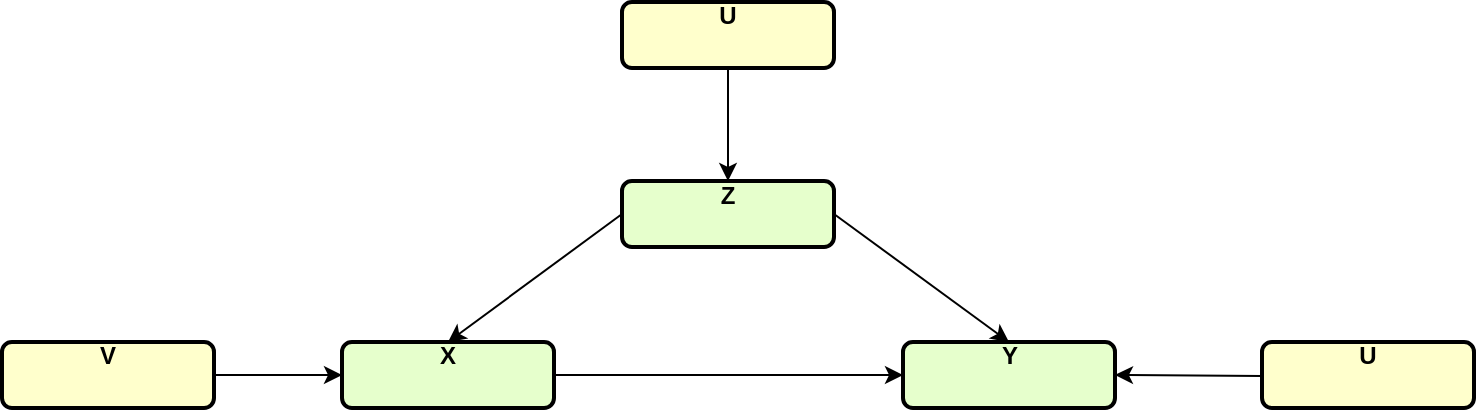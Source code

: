 <mxfile version="12.9.13" type="device"><diagram name="Page-1" id="c7558073-3199-34d8-9f00-42111426c3f3"><mxGraphModel dx="992" dy="740" grid="1" gridSize="10" guides="1" tooltips="1" connect="1" arrows="1" fold="1" page="1" pageScale="1" pageWidth="826" pageHeight="1169" background="#ffffff" math="0" shadow="0"><root><mxCell id="0"/><mxCell id="1" parent="0"/><mxCell id="2" value="&lt;div&gt;X&lt;/div&gt;" style="verticalAlign=middle;align=center;overflow=fill;fontSize=12;fontFamily=Helvetica;html=1;rounded=1;fontStyle=1;strokeWidth=2;fillColor=#E6FFCC;gradientColor=none;" parent="1" vertex="1"><mxGeometry x="220" y="360" width="106" height="33" as="geometry"/></mxCell><mxCell id="qkZqZrROlDGyO82E6Gys-96" value="Z" style="verticalAlign=middle;align=center;overflow=fill;fontSize=12;fontFamily=Helvetica;html=1;rounded=1;fontStyle=1;strokeWidth=2;fillColor=#E6FFCC;gradientColor=none;" parent="1" vertex="1"><mxGeometry x="360" y="279.5" width="106" height="33" as="geometry"/></mxCell><mxCell id="qkZqZrROlDGyO82E6Gys-99" value="&lt;div&gt;Y&lt;/div&gt;" style="verticalAlign=middle;align=center;overflow=fill;fontSize=12;fontFamily=Helvetica;html=1;rounded=1;fontStyle=1;strokeWidth=2;fillColor=#E6FFCC;gradientColor=none;" parent="1" vertex="1"><mxGeometry x="500.5" y="360" width="106" height="33" as="geometry"/></mxCell><mxCell id="qkZqZrROlDGyO82E6Gys-106" value="" style="endArrow=classic;html=1;exitX=1;exitY=0.5;exitDx=0;exitDy=0;entryX=0;entryY=0.5;entryDx=0;entryDy=0;" parent="1" source="2" target="qkZqZrROlDGyO82E6Gys-99" edge="1"><mxGeometry width="50" height="50" relative="1" as="geometry"><mxPoint x="262.5" y="470" as="sourcePoint"/><mxPoint x="432.5" y="400" as="targetPoint"/></mxGeometry></mxCell><mxCell id="qkZqZrROlDGyO82E6Gys-110" value="" style="endArrow=classic;html=1;exitX=1;exitY=0.5;exitDx=0;exitDy=0;entryX=0.5;entryY=0;entryDx=0;entryDy=0;" parent="1" source="qkZqZrROlDGyO82E6Gys-96" target="qkZqZrROlDGyO82E6Gys-99" edge="1"><mxGeometry width="50" height="50" relative="1" as="geometry"><mxPoint x="120" y="530" as="sourcePoint"/><mxPoint x="500.5" y="296" as="targetPoint"/></mxGeometry></mxCell><mxCell id="qkZqZrROlDGyO82E6Gys-113" value="U" style="verticalAlign=middle;align=center;overflow=fill;fontSize=12;fontFamily=Helvetica;html=1;rounded=1;fontStyle=1;strokeWidth=2;fillColor=#FFFFCC;gradientColor=none;" parent="1" vertex="1"><mxGeometry x="360" y="190" width="106" height="33" as="geometry"/></mxCell><mxCell id="qkZqZrROlDGyO82E6Gys-114" value="" style="endArrow=classic;html=1;exitX=0.5;exitY=1;exitDx=0;exitDy=0;entryX=0.5;entryY=0;entryDx=0;entryDy=0;" parent="1" source="qkZqZrROlDGyO82E6Gys-113" target="qkZqZrROlDGyO82E6Gys-96" edge="1"><mxGeometry width="50" height="50" relative="1" as="geometry"><mxPoint x="517.5" y="280" as="sourcePoint"/><mxPoint x="567.5" y="230" as="targetPoint"/></mxGeometry></mxCell><mxCell id="qkZqZrROlDGyO82E6Gys-116" value="&lt;div&gt;V&lt;/div&gt;" style="verticalAlign=middle;align=center;overflow=fill;fontSize=12;fontFamily=Helvetica;html=1;rounded=1;fontStyle=1;strokeWidth=2;fillColor=#FFFFCC;gradientColor=none;" parent="1" vertex="1"><mxGeometry x="50" y="360" width="106" height="33" as="geometry"/></mxCell><mxCell id="qkZqZrROlDGyO82E6Gys-117" value="" style="endArrow=classic;html=1;exitX=1;exitY=0.5;exitDx=0;exitDy=0;entryX=0;entryY=0.5;entryDx=0;entryDy=0;" parent="1" source="qkZqZrROlDGyO82E6Gys-116" target="2" edge="1"><mxGeometry width="50" height="50" relative="1" as="geometry"><mxPoint x="160" y="430" as="sourcePoint"/><mxPoint x="210" y="380" as="targetPoint"/></mxGeometry></mxCell><mxCell id="qkZqZrROlDGyO82E6Gys-119" value="" style="endArrow=classic;html=1;entryX=0.5;entryY=0;entryDx=0;entryDy=0;exitX=0;exitY=0.5;exitDx=0;exitDy=0;" parent="1" source="qkZqZrROlDGyO82E6Gys-96" target="2" edge="1"><mxGeometry width="50" height="50" relative="1" as="geometry"><mxPoint x="273" y="210" as="sourcePoint"/><mxPoint x="320" y="270" as="targetPoint"/></mxGeometry></mxCell><mxCell id="5OQhDIgfyccIAUW92n7E-2" value="U" style="verticalAlign=middle;align=center;overflow=fill;fontSize=12;fontFamily=Helvetica;html=1;rounded=1;fontStyle=1;strokeWidth=2;fillColor=#FFFFCC;gradientColor=none;" vertex="1" parent="1"><mxGeometry x="680" y="360" width="106" height="33" as="geometry"/></mxCell><mxCell id="5OQhDIgfyccIAUW92n7E-3" value="" style="endArrow=classic;html=1;entryX=1;entryY=0.5;entryDx=0;entryDy=0;" edge="1" parent="1" target="qkZqZrROlDGyO82E6Gys-99"><mxGeometry width="50" height="50" relative="1" as="geometry"><mxPoint x="680" y="377" as="sourcePoint"/><mxPoint x="440" y="350" as="targetPoint"/></mxGeometry></mxCell></root></mxGraphModel></diagram></mxfile>